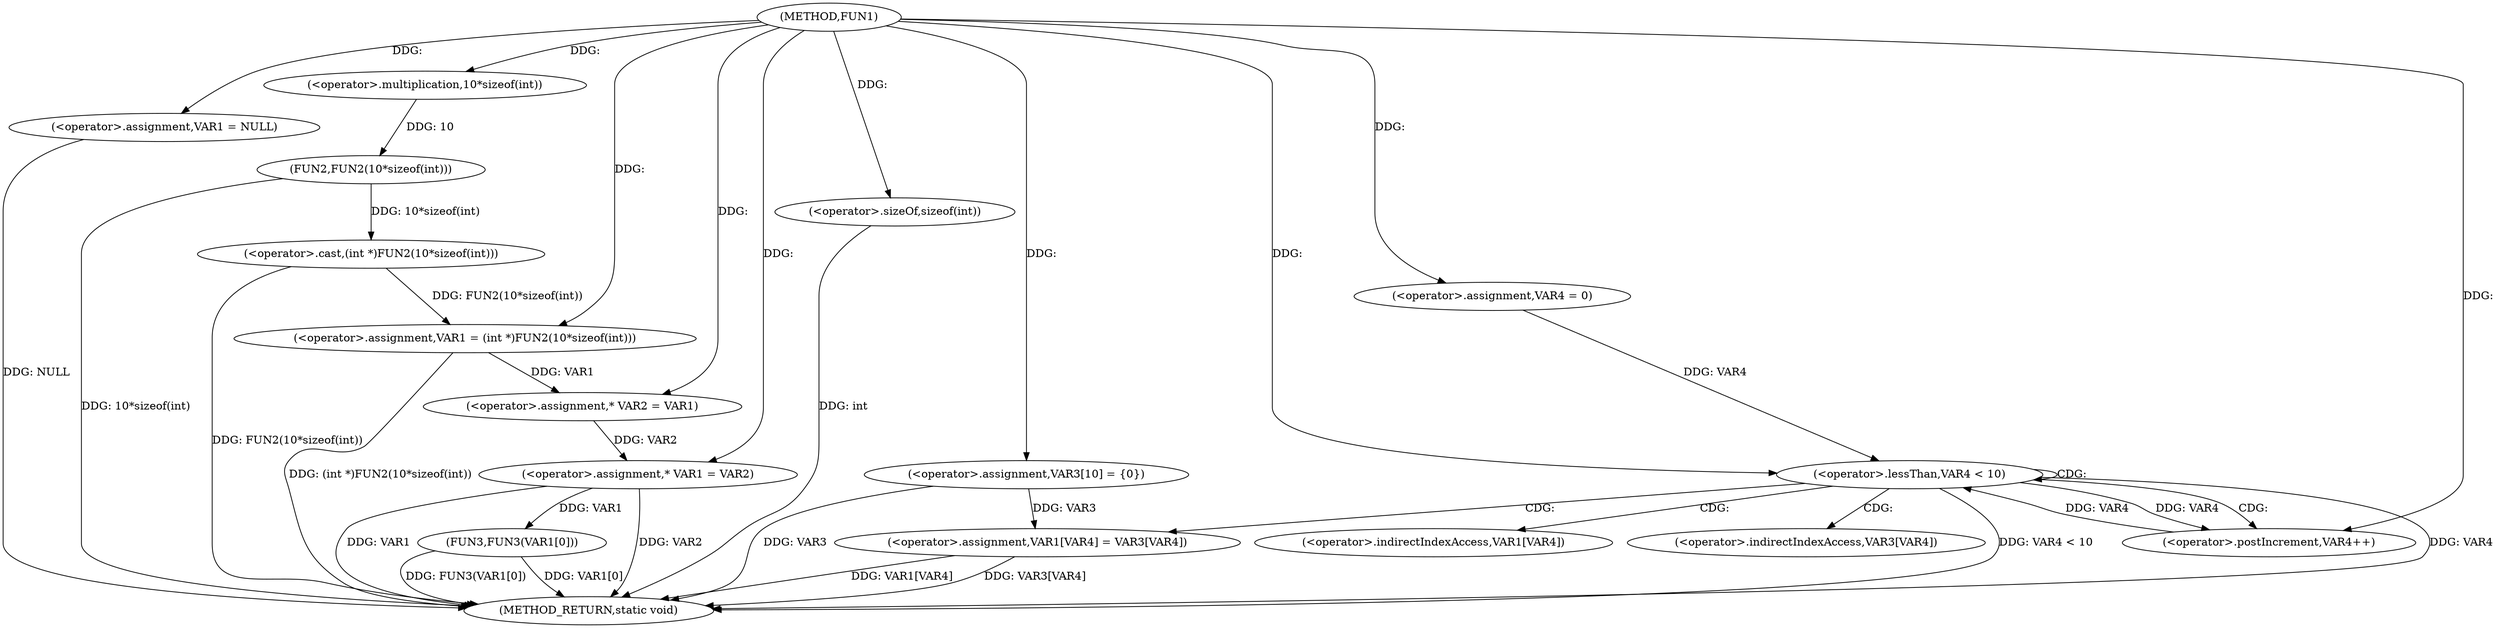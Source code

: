 digraph FUN1 {  
"1000100" [label = "(METHOD,FUN1)" ]
"1000150" [label = "(METHOD_RETURN,static void)" ]
"1000103" [label = "(<operator>.assignment,VAR1 = NULL)" ]
"1000106" [label = "(<operator>.assignment,VAR1 = (int *)FUN2(10*sizeof(int)))" ]
"1000108" [label = "(<operator>.cast,(int *)FUN2(10*sizeof(int)))" ]
"1000110" [label = "(FUN2,FUN2(10*sizeof(int)))" ]
"1000111" [label = "(<operator>.multiplication,10*sizeof(int))" ]
"1000113" [label = "(<operator>.sizeOf,sizeof(int))" ]
"1000117" [label = "(<operator>.assignment,* VAR2 = VAR1)" ]
"1000121" [label = "(<operator>.assignment,* VAR1 = VAR2)" ]
"1000126" [label = "(<operator>.assignment,VAR3[10] = {0})" ]
"1000130" [label = "(<operator>.assignment,VAR4 = 0)" ]
"1000133" [label = "(<operator>.lessThan,VAR4 < 10)" ]
"1000136" [label = "(<operator>.postIncrement,VAR4++)" ]
"1000139" [label = "(<operator>.assignment,VAR1[VAR4] = VAR3[VAR4])" ]
"1000146" [label = "(FUN3,FUN3(VAR1[0]))" ]
"1000140" [label = "(<operator>.indirectIndexAccess,VAR1[VAR4])" ]
"1000143" [label = "(<operator>.indirectIndexAccess,VAR3[VAR4])" ]
  "1000106" -> "1000150"  [ label = "DDG: (int *)FUN2(10*sizeof(int))"] 
  "1000103" -> "1000150"  [ label = "DDG: NULL"] 
  "1000113" -> "1000150"  [ label = "DDG: int"] 
  "1000139" -> "1000150"  [ label = "DDG: VAR1[VAR4]"] 
  "1000126" -> "1000150"  [ label = "DDG: VAR3"] 
  "1000133" -> "1000150"  [ label = "DDG: VAR4 < 10"] 
  "1000146" -> "1000150"  [ label = "DDG: FUN3(VAR1[0])"] 
  "1000121" -> "1000150"  [ label = "DDG: VAR2"] 
  "1000133" -> "1000150"  [ label = "DDG: VAR4"] 
  "1000108" -> "1000150"  [ label = "DDG: FUN2(10*sizeof(int))"] 
  "1000139" -> "1000150"  [ label = "DDG: VAR3[VAR4]"] 
  "1000121" -> "1000150"  [ label = "DDG: VAR1"] 
  "1000146" -> "1000150"  [ label = "DDG: VAR1[0]"] 
  "1000110" -> "1000150"  [ label = "DDG: 10*sizeof(int)"] 
  "1000100" -> "1000103"  [ label = "DDG: "] 
  "1000108" -> "1000106"  [ label = "DDG: FUN2(10*sizeof(int))"] 
  "1000100" -> "1000106"  [ label = "DDG: "] 
  "1000110" -> "1000108"  [ label = "DDG: 10*sizeof(int)"] 
  "1000111" -> "1000110"  [ label = "DDG: 10"] 
  "1000100" -> "1000111"  [ label = "DDG: "] 
  "1000100" -> "1000113"  [ label = "DDG: "] 
  "1000106" -> "1000117"  [ label = "DDG: VAR1"] 
  "1000100" -> "1000117"  [ label = "DDG: "] 
  "1000117" -> "1000121"  [ label = "DDG: VAR2"] 
  "1000100" -> "1000121"  [ label = "DDG: "] 
  "1000100" -> "1000126"  [ label = "DDG: "] 
  "1000100" -> "1000130"  [ label = "DDG: "] 
  "1000136" -> "1000133"  [ label = "DDG: VAR4"] 
  "1000130" -> "1000133"  [ label = "DDG: VAR4"] 
  "1000100" -> "1000133"  [ label = "DDG: "] 
  "1000133" -> "1000136"  [ label = "DDG: VAR4"] 
  "1000100" -> "1000136"  [ label = "DDG: "] 
  "1000126" -> "1000139"  [ label = "DDG: VAR3"] 
  "1000121" -> "1000146"  [ label = "DDG: VAR1"] 
  "1000133" -> "1000139"  [ label = "CDG: "] 
  "1000133" -> "1000133"  [ label = "CDG: "] 
  "1000133" -> "1000143"  [ label = "CDG: "] 
  "1000133" -> "1000136"  [ label = "CDG: "] 
  "1000133" -> "1000140"  [ label = "CDG: "] 
}
